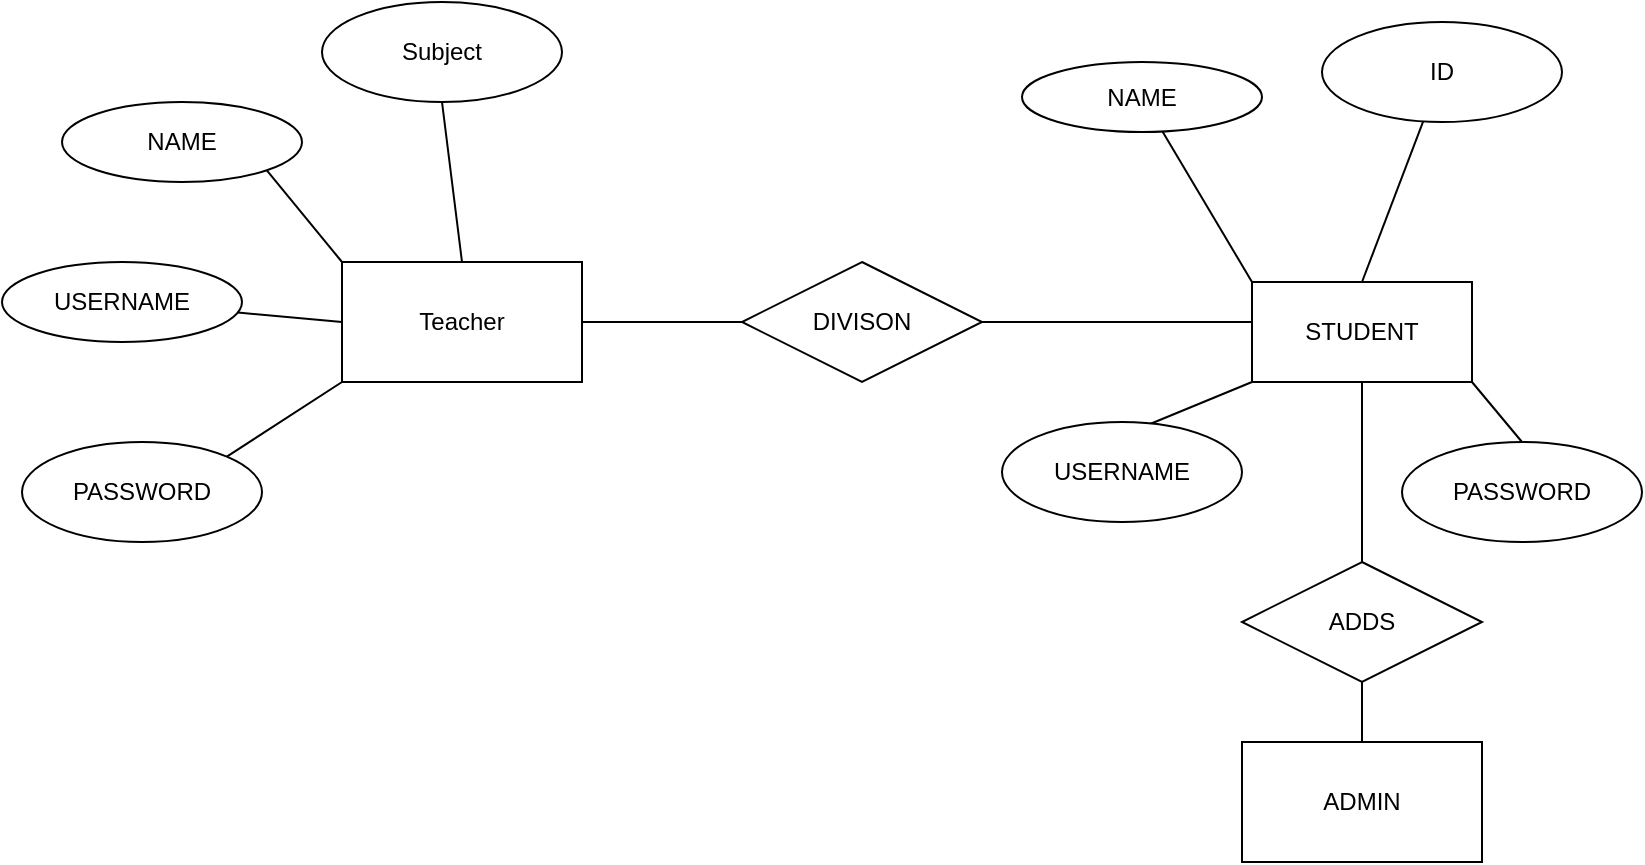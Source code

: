 <mxfile version="15.4.1" type="github">
  <diagram id="R2lEEEUBdFMjLlhIrx00" name="Page-1">
    <mxGraphModel dx="862" dy="486" grid="1" gridSize="10" guides="1" tooltips="1" connect="1" arrows="1" fold="1" page="1" pageScale="1" pageWidth="850" pageHeight="1100" math="0" shadow="0" extFonts="Permanent Marker^https://fonts.googleapis.com/css?family=Permanent+Marker">
      <root>
        <mxCell id="0" />
        <mxCell id="1" parent="0" />
        <mxCell id="quwsqr8XzOCsmxCKkttg-9" style="rounded=0;orthogonalLoop=1;jettySize=auto;html=1;exitX=0.5;exitY=0;exitDx=0;exitDy=0;entryX=0.5;entryY=1;entryDx=0;entryDy=0;endArrow=none;endFill=0;" edge="1" parent="1" source="quwsqr8XzOCsmxCKkttg-1" target="quwsqr8XzOCsmxCKkttg-4">
          <mxGeometry relative="1" as="geometry" />
        </mxCell>
        <mxCell id="quwsqr8XzOCsmxCKkttg-11" style="rounded=0;orthogonalLoop=1;jettySize=auto;html=1;exitX=0;exitY=0;exitDx=0;exitDy=0;entryX=1;entryY=1;entryDx=0;entryDy=0;endArrow=none;endFill=0;" edge="1" parent="1" source="quwsqr8XzOCsmxCKkttg-1" target="quwsqr8XzOCsmxCKkttg-3">
          <mxGeometry relative="1" as="geometry" />
        </mxCell>
        <mxCell id="quwsqr8XzOCsmxCKkttg-12" style="rounded=0;orthogonalLoop=1;jettySize=auto;html=1;exitX=0;exitY=0.5;exitDx=0;exitDy=0;endArrow=none;endFill=0;" edge="1" parent="1" source="quwsqr8XzOCsmxCKkttg-1" target="quwsqr8XzOCsmxCKkttg-5">
          <mxGeometry relative="1" as="geometry" />
        </mxCell>
        <mxCell id="quwsqr8XzOCsmxCKkttg-13" style="rounded=0;orthogonalLoop=1;jettySize=auto;html=1;exitX=0;exitY=1;exitDx=0;exitDy=0;entryX=1;entryY=0;entryDx=0;entryDy=0;endArrow=none;endFill=0;" edge="1" parent="1" source="quwsqr8XzOCsmxCKkttg-1" target="quwsqr8XzOCsmxCKkttg-6">
          <mxGeometry relative="1" as="geometry" />
        </mxCell>
        <mxCell id="quwsqr8XzOCsmxCKkttg-16" style="edgeStyle=none;rounded=0;orthogonalLoop=1;jettySize=auto;html=1;exitX=1;exitY=0.5;exitDx=0;exitDy=0;entryX=0;entryY=0.5;entryDx=0;entryDy=0;endArrow=none;endFill=0;" edge="1" parent="1" source="quwsqr8XzOCsmxCKkttg-1" target="quwsqr8XzOCsmxCKkttg-15">
          <mxGeometry relative="1" as="geometry" />
        </mxCell>
        <mxCell id="quwsqr8XzOCsmxCKkttg-1" value="Teacher" style="rounded=0;whiteSpace=wrap;html=1;" vertex="1" parent="1">
          <mxGeometry x="200" y="200" width="120" height="60" as="geometry" />
        </mxCell>
        <mxCell id="quwsqr8XzOCsmxCKkttg-3" value="NAME" style="ellipse;whiteSpace=wrap;html=1;" vertex="1" parent="1">
          <mxGeometry x="60" y="120" width="120" height="40" as="geometry" />
        </mxCell>
        <mxCell id="quwsqr8XzOCsmxCKkttg-4" value="Subject" style="ellipse;whiteSpace=wrap;html=1;" vertex="1" parent="1">
          <mxGeometry x="190" y="70" width="120" height="50" as="geometry" />
        </mxCell>
        <mxCell id="quwsqr8XzOCsmxCKkttg-5" value="USERNAME" style="ellipse;whiteSpace=wrap;html=1;" vertex="1" parent="1">
          <mxGeometry x="30" y="200" width="120" height="40" as="geometry" />
        </mxCell>
        <mxCell id="quwsqr8XzOCsmxCKkttg-6" value="PASSWORD" style="ellipse;whiteSpace=wrap;html=1;" vertex="1" parent="1">
          <mxGeometry x="40" y="290" width="120" height="50" as="geometry" />
        </mxCell>
        <mxCell id="quwsqr8XzOCsmxCKkttg-17" style="edgeStyle=none;rounded=0;orthogonalLoop=1;jettySize=auto;html=1;exitX=1;exitY=0.5;exitDx=0;exitDy=0;endArrow=none;endFill=0;entryX=0.045;entryY=0.4;entryDx=0;entryDy=0;entryPerimeter=0;" edge="1" parent="1" source="quwsqr8XzOCsmxCKkttg-15" target="quwsqr8XzOCsmxCKkttg-18">
          <mxGeometry relative="1" as="geometry">
            <mxPoint x="650" y="230" as="targetPoint" />
          </mxGeometry>
        </mxCell>
        <mxCell id="quwsqr8XzOCsmxCKkttg-15" value="DIVISON" style="shape=rhombus;perimeter=rhombusPerimeter;whiteSpace=wrap;html=1;align=center;" vertex="1" parent="1">
          <mxGeometry x="400" y="200" width="120" height="60" as="geometry" />
        </mxCell>
        <mxCell id="quwsqr8XzOCsmxCKkttg-26" style="edgeStyle=none;rounded=0;orthogonalLoop=1;jettySize=auto;html=1;exitX=0;exitY=0;exitDx=0;exitDy=0;endArrow=none;endFill=0;" edge="1" parent="1" source="quwsqr8XzOCsmxCKkttg-18" target="quwsqr8XzOCsmxCKkttg-21">
          <mxGeometry relative="1" as="geometry" />
        </mxCell>
        <mxCell id="quwsqr8XzOCsmxCKkttg-27" style="edgeStyle=none;rounded=0;orthogonalLoop=1;jettySize=auto;html=1;exitX=0.5;exitY=0;exitDx=0;exitDy=0;endArrow=none;endFill=0;" edge="1" parent="1" source="quwsqr8XzOCsmxCKkttg-18" target="quwsqr8XzOCsmxCKkttg-20">
          <mxGeometry relative="1" as="geometry" />
        </mxCell>
        <mxCell id="quwsqr8XzOCsmxCKkttg-31" style="edgeStyle=none;rounded=0;orthogonalLoop=1;jettySize=auto;html=1;exitX=0;exitY=1;exitDx=0;exitDy=0;entryX=0.617;entryY=0.02;entryDx=0;entryDy=0;entryPerimeter=0;endArrow=none;endFill=0;" edge="1" parent="1" source="quwsqr8XzOCsmxCKkttg-18" target="quwsqr8XzOCsmxCKkttg-30">
          <mxGeometry relative="1" as="geometry" />
        </mxCell>
        <mxCell id="quwsqr8XzOCsmxCKkttg-32" style="edgeStyle=none;rounded=0;orthogonalLoop=1;jettySize=auto;html=1;exitX=1;exitY=1;exitDx=0;exitDy=0;entryX=0.5;entryY=0;entryDx=0;entryDy=0;endArrow=none;endFill=0;" edge="1" parent="1" source="quwsqr8XzOCsmxCKkttg-18" target="quwsqr8XzOCsmxCKkttg-28">
          <mxGeometry relative="1" as="geometry" />
        </mxCell>
        <mxCell id="quwsqr8XzOCsmxCKkttg-18" value="STUDENT" style="rounded=0;whiteSpace=wrap;html=1;" vertex="1" parent="1">
          <mxGeometry x="655" y="210" width="110" height="50" as="geometry" />
        </mxCell>
        <mxCell id="quwsqr8XzOCsmxCKkttg-20" value="ID" style="ellipse;whiteSpace=wrap;html=1;" vertex="1" parent="1">
          <mxGeometry x="690" y="80" width="120" height="50" as="geometry" />
        </mxCell>
        <mxCell id="quwsqr8XzOCsmxCKkttg-21" value="NAME" style="ellipse;whiteSpace=wrap;html=1;" vertex="1" parent="1">
          <mxGeometry x="540" y="100" width="120" height="35" as="geometry" />
        </mxCell>
        <mxCell id="quwsqr8XzOCsmxCKkttg-24" style="edgeStyle=none;rounded=0;orthogonalLoop=1;jettySize=auto;html=1;exitX=0.5;exitY=0;exitDx=0;exitDy=0;entryX=0.5;entryY=1;entryDx=0;entryDy=0;endArrow=none;endFill=0;" edge="1" parent="1" source="quwsqr8XzOCsmxCKkttg-22" target="quwsqr8XzOCsmxCKkttg-23">
          <mxGeometry relative="1" as="geometry" />
        </mxCell>
        <mxCell id="quwsqr8XzOCsmxCKkttg-22" value="ADMIN" style="rounded=0;whiteSpace=wrap;html=1;" vertex="1" parent="1">
          <mxGeometry x="650" y="440" width="120" height="60" as="geometry" />
        </mxCell>
        <mxCell id="quwsqr8XzOCsmxCKkttg-25" value="" style="edgeStyle=none;rounded=0;orthogonalLoop=1;jettySize=auto;html=1;endArrow=none;endFill=0;" edge="1" parent="1" source="quwsqr8XzOCsmxCKkttg-23" target="quwsqr8XzOCsmxCKkttg-18">
          <mxGeometry relative="1" as="geometry" />
        </mxCell>
        <mxCell id="quwsqr8XzOCsmxCKkttg-23" value="ADDS" style="shape=rhombus;perimeter=rhombusPerimeter;whiteSpace=wrap;html=1;align=center;" vertex="1" parent="1">
          <mxGeometry x="650" y="350" width="120" height="60" as="geometry" />
        </mxCell>
        <mxCell id="quwsqr8XzOCsmxCKkttg-28" value="PASSWORD" style="ellipse;whiteSpace=wrap;html=1;" vertex="1" parent="1">
          <mxGeometry x="730" y="290" width="120" height="50" as="geometry" />
        </mxCell>
        <mxCell id="quwsqr8XzOCsmxCKkttg-30" value="USERNAME" style="ellipse;whiteSpace=wrap;html=1;" vertex="1" parent="1">
          <mxGeometry x="530" y="280" width="120" height="50" as="geometry" />
        </mxCell>
      </root>
    </mxGraphModel>
  </diagram>
</mxfile>
